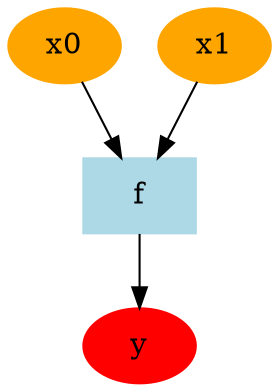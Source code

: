 digraph g{
    1 [label="x0", color=orange, style=filled]
    2 [label="x1", color=orange, style=filled]
    3 [label="f", color=lightblue, style=filled, shape=box]
    4 [label="y", color=red, style=filled]
    1 -> 3
    2 -> 3
    3 -> 4
}